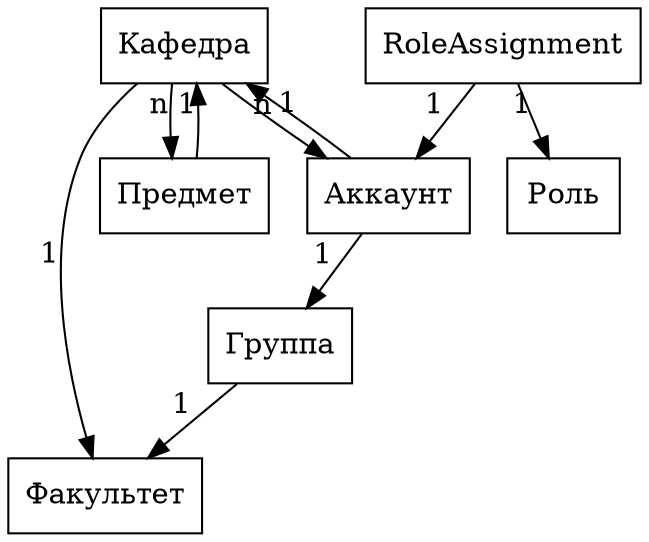 digraph G {
	node [shape="box"];
	{
		edge[xlabel="n",];
		Кафедра->{Аккаунт,Предмет};
	}
	{
		edge[xlabel="1"];
		Кафедра->Факультет;
		Группа->Факультет;
		Аккаунт->{Кафедра,Группа};
		RoleAssignment->{Аккаунт,Роль};
		Предмет->Кафедра;
	}
}
